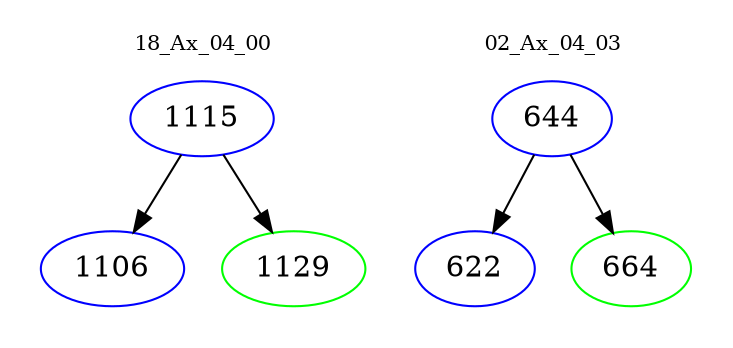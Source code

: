 digraph{
subgraph cluster_0 {
color = white
label = "18_Ax_04_00";
fontsize=10;
T0_1115 [label="1115", color="blue"]
T0_1115 -> T0_1106 [color="black"]
T0_1106 [label="1106", color="blue"]
T0_1115 -> T0_1129 [color="black"]
T0_1129 [label="1129", color="green"]
}
subgraph cluster_1 {
color = white
label = "02_Ax_04_03";
fontsize=10;
T1_644 [label="644", color="blue"]
T1_644 -> T1_622 [color="black"]
T1_622 [label="622", color="blue"]
T1_644 -> T1_664 [color="black"]
T1_664 [label="664", color="green"]
}
}

